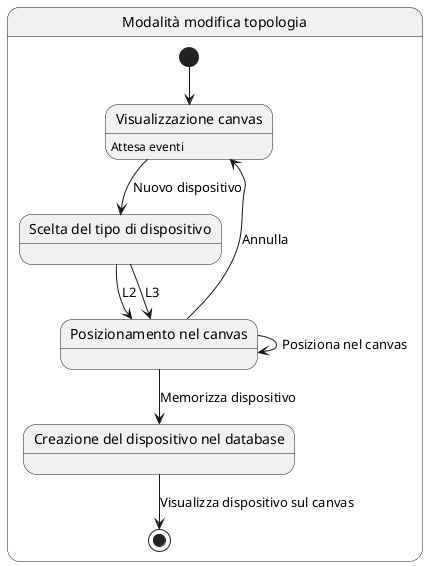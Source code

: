@startuml
skinparam shadowing false
skinparam monochrome true
state "Modalità modifica topologia" as sm {
state "Visualizzazione canvas" as s1 : Attesa eventi
state "Scelta del tipo di dispositivo" as s2
state "Posizionamento nel canvas" as s3
state "Creazione del dispositivo nel database" as s4 
[*] --> s1
s1 --> s2 : Nuovo dispositivo
s2 --> s3 : L2
s2 --> s3 : L3
s3 --> s3 : Posiziona nel canvas
s3 --> s1 : Annulla
s3 --> s4 : Memorizza dispositivo
s4 --> [*] : Visualizza dispositivo sul canvas

}
@enduml
